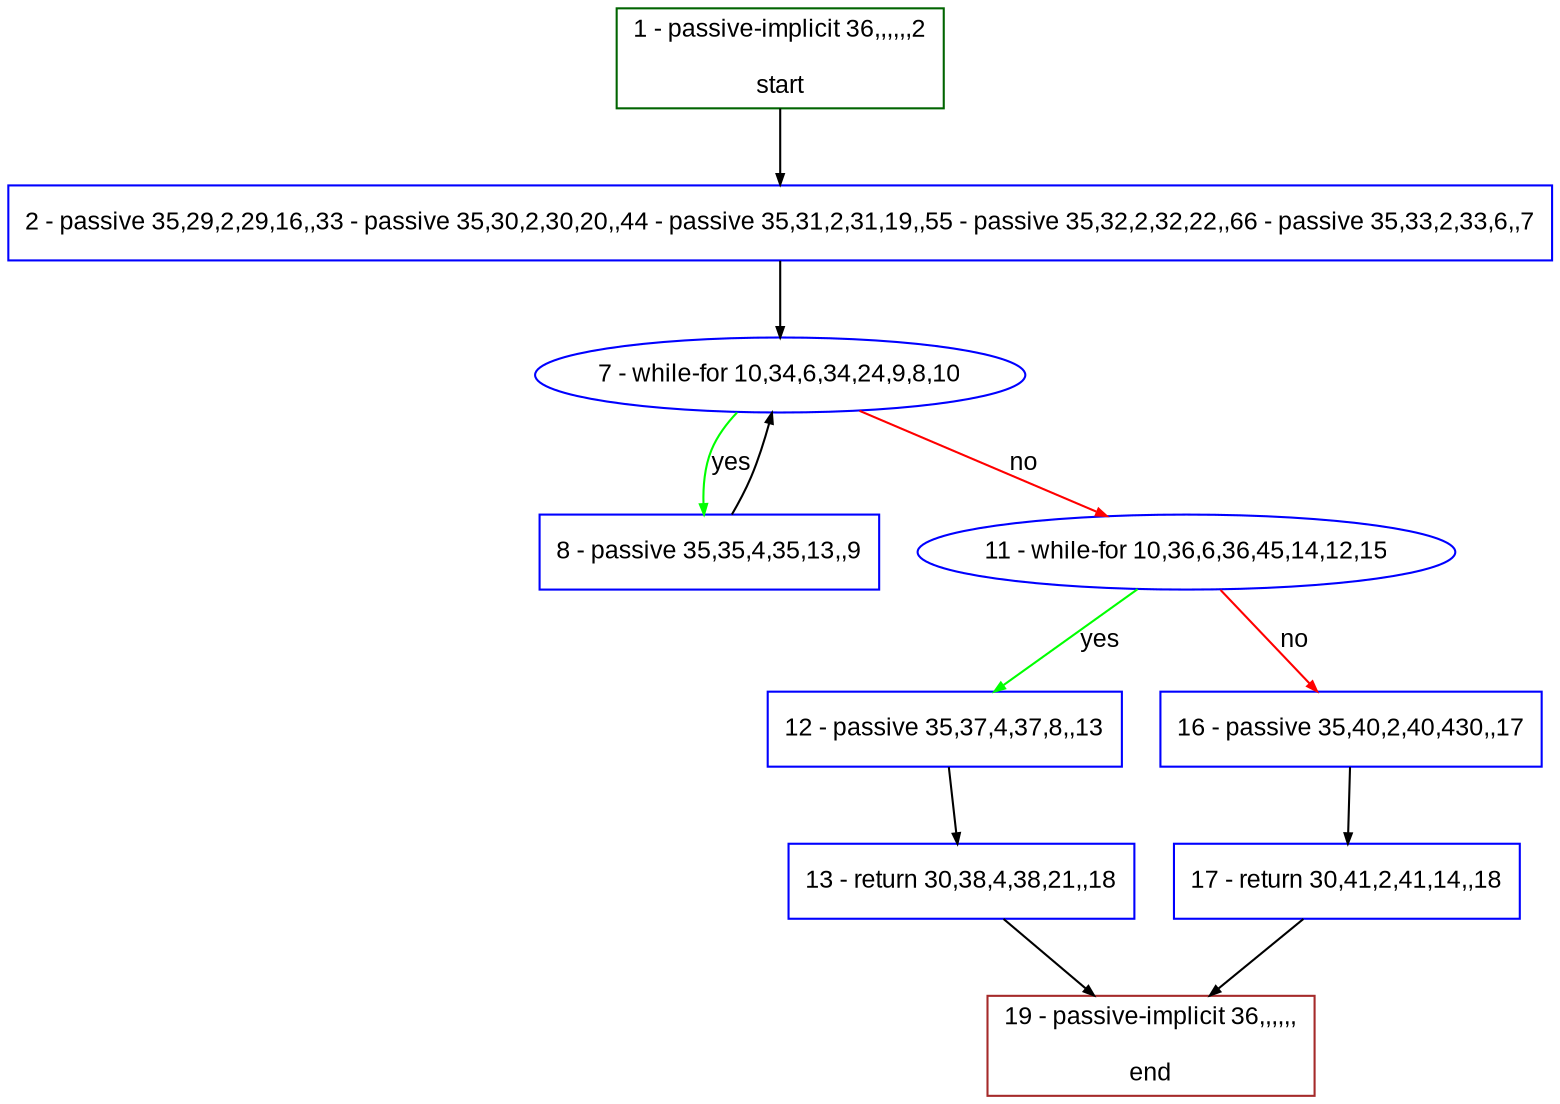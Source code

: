 digraph "" {
  graph [pack="true", label="", fontsize="12", packmode="clust", fontname="Arial", fillcolor="#FFFFCC", bgcolor="white", style="rounded,filled", compound="true"];
  node [node_initialized="no", label="", color="grey", fontsize="12", fillcolor="white", fontname="Arial", style="filled", shape="rectangle", compound="true", fixedsize="false"];
  edge [fontcolor="black", arrowhead="normal", arrowtail="none", arrowsize="0.5", ltail="", label="", color="black", fontsize="12", lhead="", fontname="Arial", dir="forward", compound="true"];
  __N1 [label="2 - passive 35,29,2,29,16,,33 - passive 35,30,2,30,20,,44 - passive 35,31,2,31,19,,55 - passive 35,32,2,32,22,,66 - passive 35,33,2,33,6,,7", color="#0000ff", fillcolor="#ffffff", style="filled", shape="box"];
  __N2 [label="1 - passive-implicit 36,,,,,,2\n\nstart", color="#006400", fillcolor="#ffffff", style="filled", shape="box"];
  __N3 [label="7 - while-for 10,34,6,34,24,9,8,10", color="#0000ff", fillcolor="#ffffff", style="filled", shape="oval"];
  __N4 [label="8 - passive 35,35,4,35,13,,9", color="#0000ff", fillcolor="#ffffff", style="filled", shape="box"];
  __N5 [label="11 - while-for 10,36,6,36,45,14,12,15", color="#0000ff", fillcolor="#ffffff", style="filled", shape="oval"];
  __N6 [label="12 - passive 35,37,4,37,8,,13", color="#0000ff", fillcolor="#ffffff", style="filled", shape="box"];
  __N7 [label="16 - passive 35,40,2,40,430,,17", color="#0000ff", fillcolor="#ffffff", style="filled", shape="box"];
  __N8 [label="13 - return 30,38,4,38,21,,18", color="#0000ff", fillcolor="#ffffff", style="filled", shape="box"];
  __N9 [label="19 - passive-implicit 36,,,,,,\n\nend", color="#a52a2a", fillcolor="#ffffff", style="filled", shape="box"];
  __N10 [label="17 - return 30,41,2,41,14,,18", color="#0000ff", fillcolor="#ffffff", style="filled", shape="box"];
  __N2 -> __N1 [arrowhead="normal", arrowtail="none", color="#000000", label="", dir="forward"];
  __N1 -> __N3 [arrowhead="normal", arrowtail="none", color="#000000", label="", dir="forward"];
  __N3 -> __N4 [arrowhead="normal", arrowtail="none", color="#00ff00", label="yes", dir="forward"];
  __N4 -> __N3 [arrowhead="normal", arrowtail="none", color="#000000", label="", dir="forward"];
  __N3 -> __N5 [arrowhead="normal", arrowtail="none", color="#ff0000", label="no", dir="forward"];
  __N5 -> __N6 [arrowhead="normal", arrowtail="none", color="#00ff00", label="yes", dir="forward"];
  __N5 -> __N7 [arrowhead="normal", arrowtail="none", color="#ff0000", label="no", dir="forward"];
  __N6 -> __N8 [arrowhead="normal", arrowtail="none", color="#000000", label="", dir="forward"];
  __N8 -> __N9 [arrowhead="normal", arrowtail="none", color="#000000", label="", dir="forward"];
  __N7 -> __N10 [arrowhead="normal", arrowtail="none", color="#000000", label="", dir="forward"];
  __N10 -> __N9 [arrowhead="normal", arrowtail="none", color="#000000", label="", dir="forward"];
}
